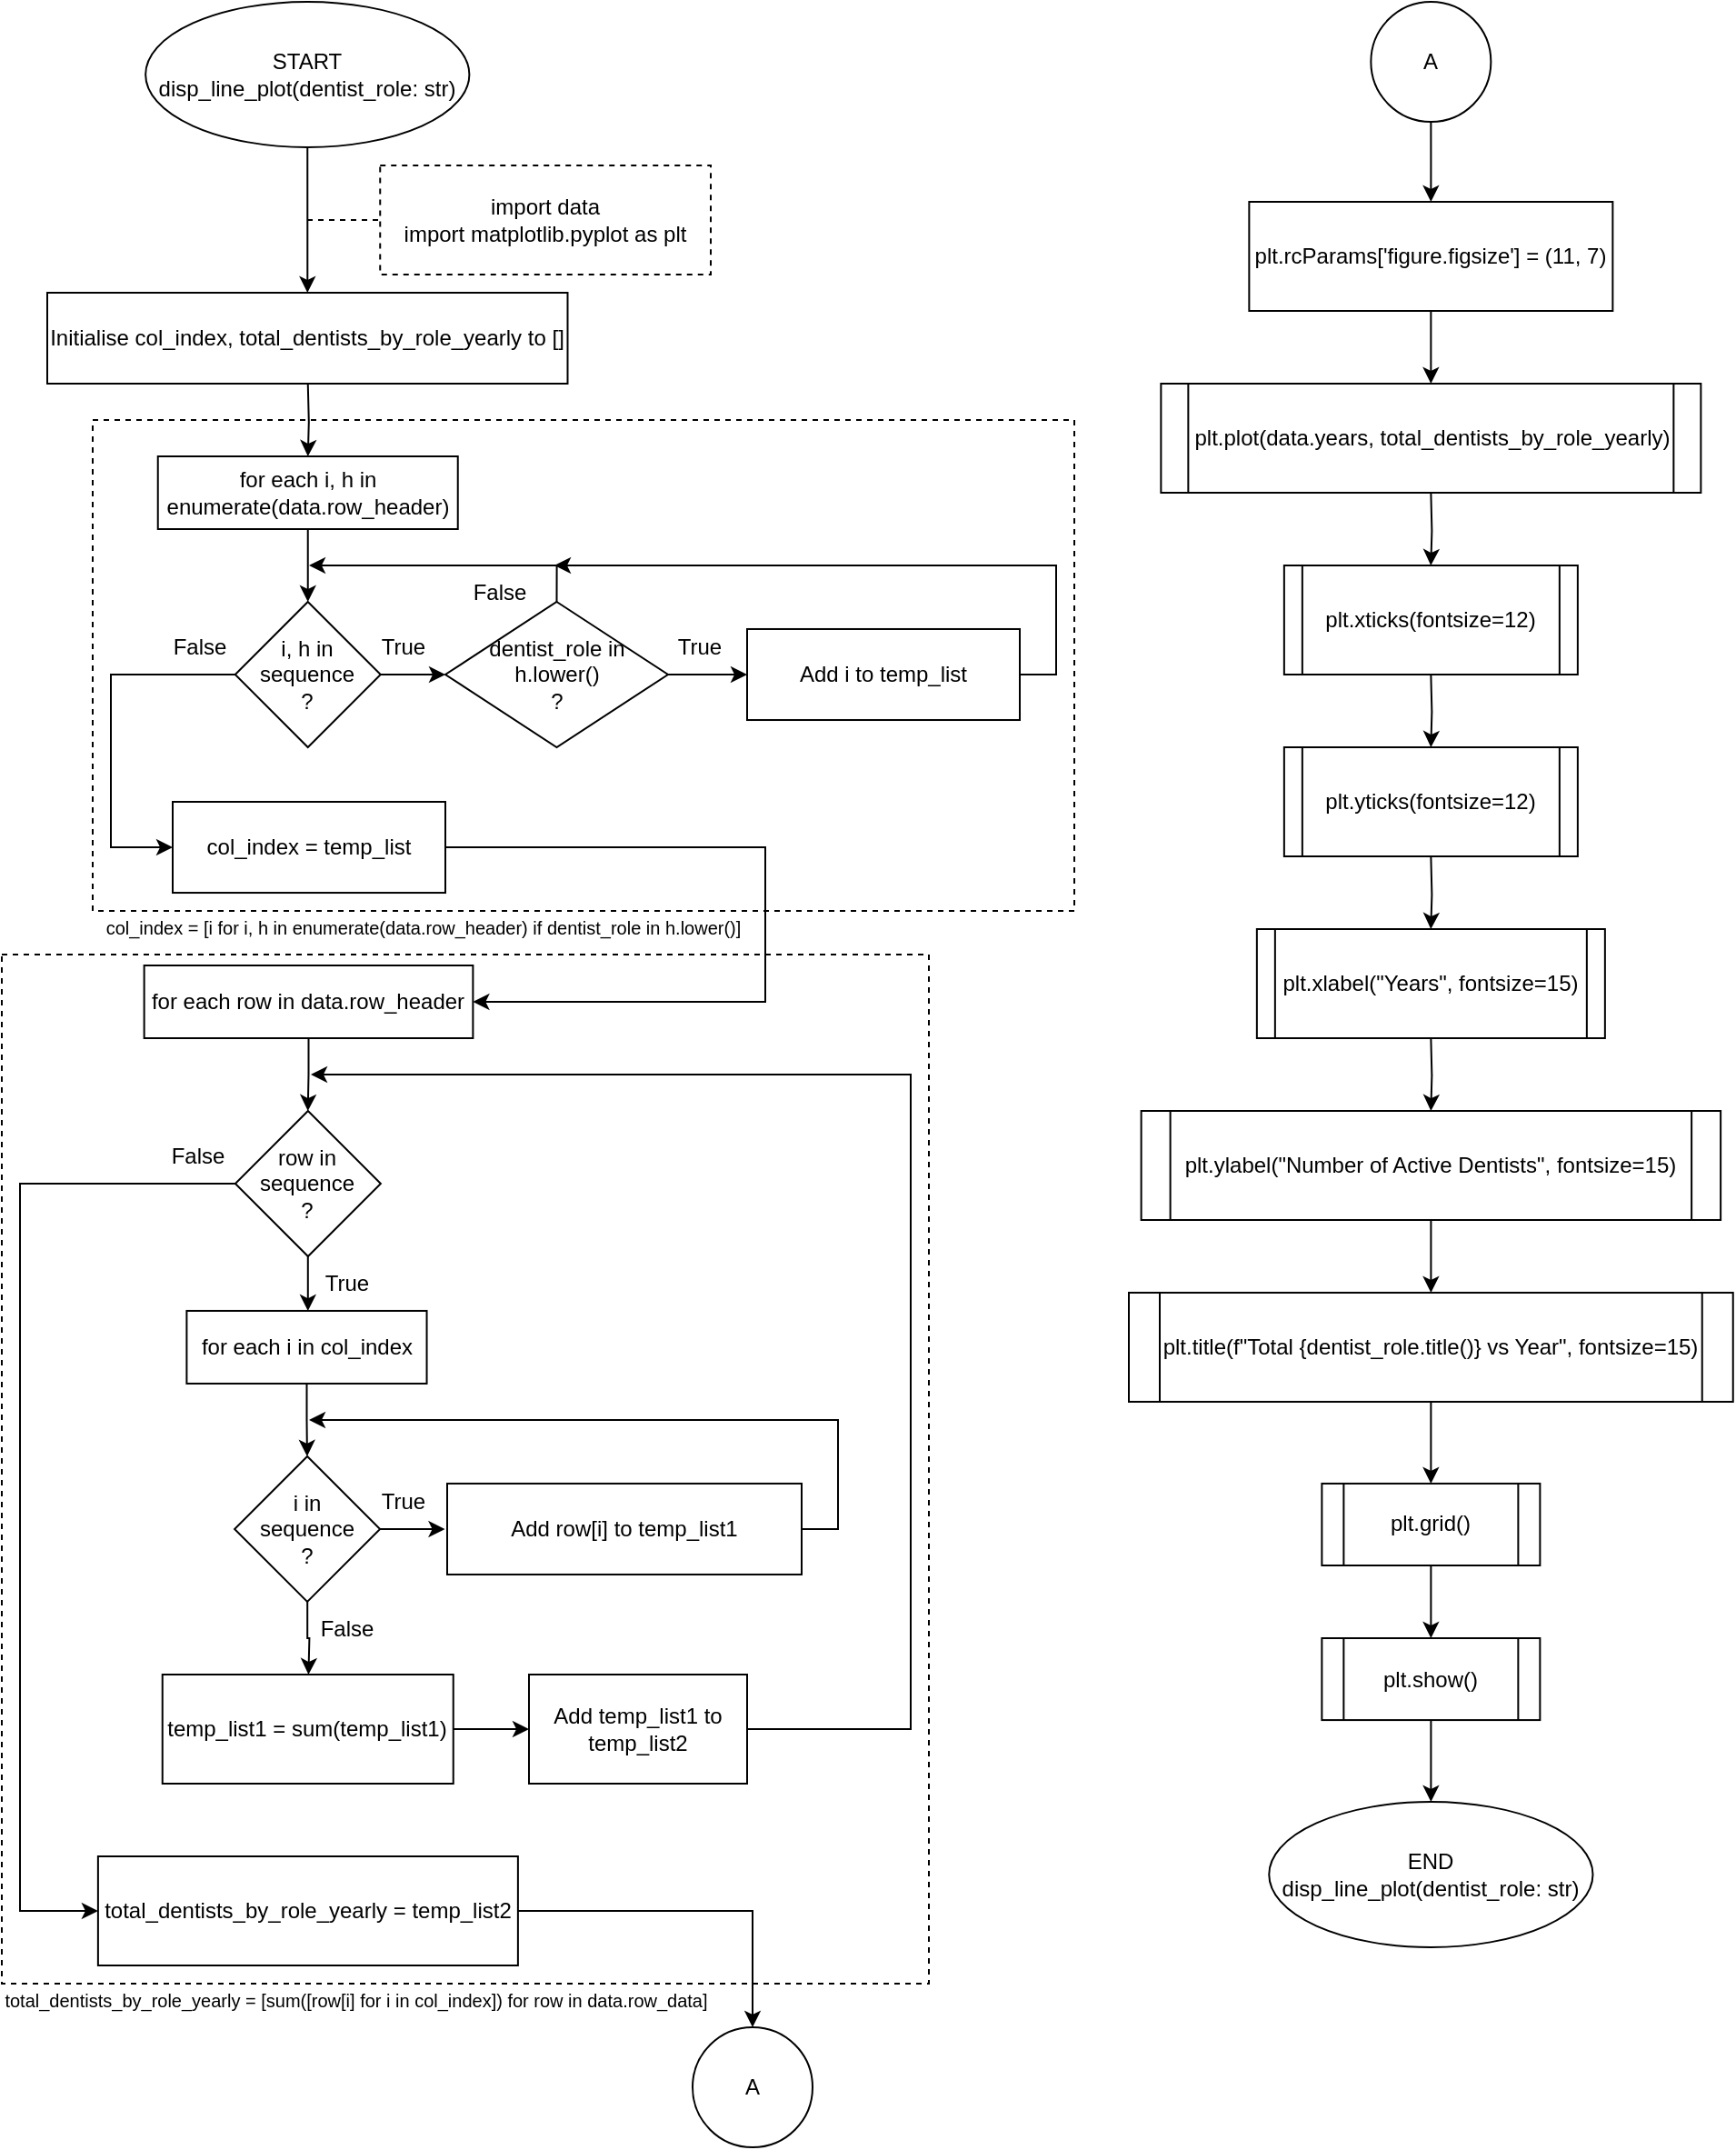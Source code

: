 <mxfile version="20.7.4" type="github">
  <diagram id="6FLrMFgQbfJtDDahF8CN" name="Page-1">
    <mxGraphModel dx="1002" dy="573" grid="1" gridSize="10" guides="1" tooltips="1" connect="1" arrows="1" fold="1" page="1" pageScale="1" pageWidth="850" pageHeight="1100" math="0" shadow="0">
      <root>
        <mxCell id="0" />
        <mxCell id="1" parent="0" />
        <mxCell id="5yiq2FlFYGB0BDq1m2_S-84" value="" style="rounded=0;whiteSpace=wrap;html=1;glass=0;fillColor=none;dashed=1;" parent="1" vertex="1">
          <mxGeometry x="60" y="524" width="510" height="566" as="geometry" />
        </mxCell>
        <mxCell id="5yiq2FlFYGB0BDq1m2_S-25" value="" style="rounded=0;whiteSpace=wrap;html=1;glass=0;fillColor=none;dashed=1;" parent="1" vertex="1">
          <mxGeometry x="110" y="230" width="540" height="270" as="geometry" />
        </mxCell>
        <mxCell id="5yiq2FlFYGB0BDq1m2_S-1" value="" style="edgeStyle=orthogonalEdgeStyle;rounded=0;orthogonalLoop=1;jettySize=auto;html=1;" parent="1" source="5yiq2FlFYGB0BDq1m2_S-2" target="5yiq2FlFYGB0BDq1m2_S-3" edge="1">
          <mxGeometry relative="1" as="geometry" />
        </mxCell>
        <mxCell id="5yiq2FlFYGB0BDq1m2_S-2" value="START&lt;br&gt;disp_line_plot(dentist_role: str)" style="ellipse;whiteSpace=wrap;html=1;rounded=0;" parent="1" vertex="1">
          <mxGeometry x="139.07" width="178.12" height="80" as="geometry" />
        </mxCell>
        <mxCell id="5yiq2FlFYGB0BDq1m2_S-3" value="Initialise col_index,&amp;nbsp;total_dentists_by_role_yearly to []" style="whiteSpace=wrap;html=1;rounded=0;" parent="1" vertex="1">
          <mxGeometry x="85" y="160" width="286.25" height="50" as="geometry" />
        </mxCell>
        <mxCell id="5yiq2FlFYGB0BDq1m2_S-4" value="import data&lt;br&gt;import matplotlib.pyplot as plt" style="rounded=0;whiteSpace=wrap;html=1;glass=0;dashed=1;" parent="1" vertex="1">
          <mxGeometry x="268.12" y="90" width="181.88" height="60" as="geometry" />
        </mxCell>
        <mxCell id="5yiq2FlFYGB0BDq1m2_S-5" value="" style="endArrow=none;dashed=1;html=1;rounded=0;strokeColor=default;entryX=0;entryY=0.5;entryDx=0;entryDy=0;" parent="1" target="5yiq2FlFYGB0BDq1m2_S-4" edge="1">
          <mxGeometry width="50" height="50" relative="1" as="geometry">
            <mxPoint x="228" y="120" as="sourcePoint" />
            <mxPoint x="420.12" y="340" as="targetPoint" />
          </mxGeometry>
        </mxCell>
        <mxCell id="5yiq2FlFYGB0BDq1m2_S-6" value="" style="edgeStyle=orthogonalEdgeStyle;rounded=0;orthogonalLoop=1;jettySize=auto;html=1;" parent="1" target="5yiq2FlFYGB0BDq1m2_S-8" edge="1">
          <mxGeometry relative="1" as="geometry">
            <mxPoint x="228.375" y="210" as="sourcePoint" />
          </mxGeometry>
        </mxCell>
        <mxCell id="5yiq2FlFYGB0BDq1m2_S-7" value="" style="edgeStyle=orthogonalEdgeStyle;rounded=0;orthogonalLoop=1;jettySize=auto;html=1;" parent="1" source="5yiq2FlFYGB0BDq1m2_S-8" target="5yiq2FlFYGB0BDq1m2_S-11" edge="1">
          <mxGeometry relative="1" as="geometry" />
        </mxCell>
        <mxCell id="5yiq2FlFYGB0BDq1m2_S-8" value="for each i, h in enumerate(data.row_header)" style="rounded=0;whiteSpace=wrap;html=1;" parent="1" vertex="1">
          <mxGeometry x="145.87" y="250" width="165" height="40" as="geometry" />
        </mxCell>
        <mxCell id="5yiq2FlFYGB0BDq1m2_S-9" value="" style="edgeStyle=orthogonalEdgeStyle;rounded=0;orthogonalLoop=1;jettySize=auto;html=1;" parent="1" source="5yiq2FlFYGB0BDq1m2_S-11" target="5yiq2FlFYGB0BDq1m2_S-14" edge="1">
          <mxGeometry relative="1" as="geometry" />
        </mxCell>
        <mxCell id="5yiq2FlFYGB0BDq1m2_S-24" style="edgeStyle=orthogonalEdgeStyle;rounded=0;orthogonalLoop=1;jettySize=auto;html=1;exitX=0;exitY=0.5;exitDx=0;exitDy=0;entryX=0;entryY=0.5;entryDx=0;entryDy=0;" parent="1" source="5yiq2FlFYGB0BDq1m2_S-11" target="5yiq2FlFYGB0BDq1m2_S-23" edge="1">
          <mxGeometry relative="1" as="geometry">
            <mxPoint x="120" y="470" as="targetPoint" />
            <Array as="points">
              <mxPoint x="120" y="370" />
              <mxPoint x="120" y="465" />
            </Array>
          </mxGeometry>
        </mxCell>
        <mxCell id="5yiq2FlFYGB0BDq1m2_S-11" value="i, h in sequence&lt;br&gt;?" style="rhombus;whiteSpace=wrap;html=1;" parent="1" vertex="1">
          <mxGeometry x="188.37" y="330" width="80" height="80" as="geometry" />
        </mxCell>
        <mxCell id="5yiq2FlFYGB0BDq1m2_S-12" value="" style="edgeStyle=orthogonalEdgeStyle;rounded=0;orthogonalLoop=1;jettySize=auto;html=1;" parent="1" source="5yiq2FlFYGB0BDq1m2_S-14" target="5yiq2FlFYGB0BDq1m2_S-17" edge="1">
          <mxGeometry relative="1" as="geometry" />
        </mxCell>
        <mxCell id="5yiq2FlFYGB0BDq1m2_S-13" style="edgeStyle=orthogonalEdgeStyle;rounded=0;orthogonalLoop=1;jettySize=auto;html=1;exitX=0.5;exitY=0;exitDx=0;exitDy=0;" parent="1" source="5yiq2FlFYGB0BDq1m2_S-14" edge="1">
          <mxGeometry relative="1" as="geometry">
            <mxPoint x="229" y="310" as="targetPoint" />
            <Array as="points">
              <mxPoint x="365" y="310" />
            </Array>
          </mxGeometry>
        </mxCell>
        <mxCell id="5yiq2FlFYGB0BDq1m2_S-14" value="dentist_role in h.lower()&lt;br&gt;?" style="rhombus;whiteSpace=wrap;html=1;" parent="1" vertex="1">
          <mxGeometry x="304" y="330" width="122.5" height="80" as="geometry" />
        </mxCell>
        <mxCell id="5yiq2FlFYGB0BDq1m2_S-15" value="True" style="text;html=1;strokeColor=none;fillColor=none;align=center;verticalAlign=middle;whiteSpace=wrap;rounded=0;" parent="1" vertex="1">
          <mxGeometry x="250.87" y="340" width="60" height="30" as="geometry" />
        </mxCell>
        <mxCell id="5yiq2FlFYGB0BDq1m2_S-22" style="edgeStyle=orthogonalEdgeStyle;rounded=0;orthogonalLoop=1;jettySize=auto;html=1;exitX=1;exitY=0.5;exitDx=0;exitDy=0;entryX=1;entryY=0;entryDx=0;entryDy=0;" parent="1" source="5yiq2FlFYGB0BDq1m2_S-17" target="5yiq2FlFYGB0BDq1m2_S-20" edge="1">
          <mxGeometry relative="1" as="geometry">
            <mxPoint x="640" y="310" as="targetPoint" />
            <Array as="points">
              <mxPoint x="640" y="370" />
              <mxPoint x="640" y="310" />
            </Array>
          </mxGeometry>
        </mxCell>
        <mxCell id="5yiq2FlFYGB0BDq1m2_S-17" value="Add i to temp_list" style="rounded=0;whiteSpace=wrap;html=1;" parent="1" vertex="1">
          <mxGeometry x="470" y="344.99" width="150" height="50.02" as="geometry" />
        </mxCell>
        <mxCell id="5yiq2FlFYGB0BDq1m2_S-19" value="True" style="text;html=1;strokeColor=none;fillColor=none;align=center;verticalAlign=middle;whiteSpace=wrap;rounded=0;" parent="1" vertex="1">
          <mxGeometry x="414" y="340" width="60" height="30" as="geometry" />
        </mxCell>
        <mxCell id="5yiq2FlFYGB0BDq1m2_S-20" value="False" style="text;html=1;strokeColor=none;fillColor=none;align=center;verticalAlign=middle;whiteSpace=wrap;rounded=0;" parent="1" vertex="1">
          <mxGeometry x="304" y="310" width="60" height="30" as="geometry" />
        </mxCell>
        <mxCell id="5yiq2FlFYGB0BDq1m2_S-21" value="False" style="text;html=1;strokeColor=none;fillColor=none;align=center;verticalAlign=middle;whiteSpace=wrap;rounded=0;" parent="1" vertex="1">
          <mxGeometry x="139.07" y="340" width="60" height="30" as="geometry" />
        </mxCell>
        <mxCell id="5yiq2FlFYGB0BDq1m2_S-27" style="edgeStyle=orthogonalEdgeStyle;rounded=0;orthogonalLoop=1;jettySize=auto;html=1;exitX=1;exitY=0.5;exitDx=0;exitDy=0;entryX=1;entryY=0.5;entryDx=0;entryDy=0;" parent="1" source="5yiq2FlFYGB0BDq1m2_S-23" target="5yiq2FlFYGB0BDq1m2_S-29" edge="1">
          <mxGeometry relative="1" as="geometry">
            <mxPoint x="304" y="540" as="targetPoint" />
            <Array as="points">
              <mxPoint x="480" y="465" />
              <mxPoint x="480" y="550" />
            </Array>
          </mxGeometry>
        </mxCell>
        <mxCell id="5yiq2FlFYGB0BDq1m2_S-23" value="col_index = temp_list" style="rounded=0;whiteSpace=wrap;html=1;" parent="1" vertex="1">
          <mxGeometry x="154" y="440" width="150" height="50.02" as="geometry" />
        </mxCell>
        <mxCell id="5yiq2FlFYGB0BDq1m2_S-26" value="&lt;font style=&quot;font-size: 10px;&quot;&gt;col_index = [i for i, h in enumerate(data.row_header) if dentist_role in h.lower()]&lt;/font&gt;" style="text;html=1;strokeColor=none;fillColor=none;align=center;verticalAlign=middle;whiteSpace=wrap;rounded=0;glass=0;dashed=1;" parent="1" vertex="1">
          <mxGeometry x="114" y="494" width="356" height="30" as="geometry" />
        </mxCell>
        <mxCell id="5yiq2FlFYGB0BDq1m2_S-28" value="" style="edgeStyle=orthogonalEdgeStyle;rounded=0;orthogonalLoop=1;jettySize=auto;html=1;" parent="1" source="5yiq2FlFYGB0BDq1m2_S-29" edge="1">
          <mxGeometry relative="1" as="geometry">
            <mxPoint x="228.37" y="610" as="targetPoint" />
          </mxGeometry>
        </mxCell>
        <mxCell id="5yiq2FlFYGB0BDq1m2_S-29" value="for each row in data.row_header" style="rounded=0;whiteSpace=wrap;html=1;" parent="1" vertex="1">
          <mxGeometry x="138.32" y="530" width="180.87" height="40" as="geometry" />
        </mxCell>
        <mxCell id="5yiq2FlFYGB0BDq1m2_S-61" value="" style="edgeStyle=orthogonalEdgeStyle;rounded=0;orthogonalLoop=1;jettySize=auto;html=1;" parent="1" source="5yiq2FlFYGB0BDq1m2_S-44" edge="1">
          <mxGeometry relative="1" as="geometry">
            <mxPoint x="228.4" y="720.03" as="targetPoint" />
          </mxGeometry>
        </mxCell>
        <mxCell id="5yiq2FlFYGB0BDq1m2_S-82" style="edgeStyle=orthogonalEdgeStyle;rounded=0;orthogonalLoop=1;jettySize=auto;html=1;exitX=0;exitY=0.5;exitDx=0;exitDy=0;entryX=0;entryY=0.5;entryDx=0;entryDy=0;" parent="1" source="5yiq2FlFYGB0BDq1m2_S-44" target="5yiq2FlFYGB0BDq1m2_S-80" edge="1">
          <mxGeometry relative="1" as="geometry">
            <mxPoint x="70" y="1050" as="targetPoint" />
            <Array as="points">
              <mxPoint x="70" y="650" />
              <mxPoint x="70" y="1050" />
            </Array>
          </mxGeometry>
        </mxCell>
        <mxCell id="5yiq2FlFYGB0BDq1m2_S-44" value="row in&lt;br&gt;sequence&lt;br&gt;?" style="rhombus;whiteSpace=wrap;html=1;" parent="1" vertex="1">
          <mxGeometry x="188.44" y="610" width="80" height="80" as="geometry" />
        </mxCell>
        <mxCell id="5yiq2FlFYGB0BDq1m2_S-49" value="False" style="text;html=1;strokeColor=none;fillColor=none;align=center;verticalAlign=middle;whiteSpace=wrap;rounded=0;" parent="1" vertex="1">
          <mxGeometry x="138.32" y="620" width="60" height="30" as="geometry" />
        </mxCell>
        <mxCell id="5yiq2FlFYGB0BDq1m2_S-75" value="" style="edgeStyle=orthogonalEdgeStyle;rounded=0;orthogonalLoop=1;jettySize=auto;html=1;" parent="1" source="5yiq2FlFYGB0BDq1m2_S-52" target="5yiq2FlFYGB0BDq1m2_S-74" edge="1">
          <mxGeometry relative="1" as="geometry" />
        </mxCell>
        <mxCell id="5yiq2FlFYGB0BDq1m2_S-52" value="temp_list1 = sum(temp_list1)" style="whiteSpace=wrap;html=1;rounded=0;" parent="1" vertex="1">
          <mxGeometry x="148.37" y="920" width="160" height="60" as="geometry" />
        </mxCell>
        <mxCell id="5yiq2FlFYGB0BDq1m2_S-62" value="" style="edgeStyle=orthogonalEdgeStyle;rounded=0;orthogonalLoop=1;jettySize=auto;html=1;" parent="1" source="5yiq2FlFYGB0BDq1m2_S-63" edge="1">
          <mxGeometry relative="1" as="geometry">
            <mxPoint x="227.98" y="799.97" as="targetPoint" />
          </mxGeometry>
        </mxCell>
        <mxCell id="5yiq2FlFYGB0BDq1m2_S-63" value="for each i in col_index" style="rounded=0;whiteSpace=wrap;html=1;" parent="1" vertex="1">
          <mxGeometry x="161.7" y="719.97" width="132.07" height="40" as="geometry" />
        </mxCell>
        <mxCell id="5yiq2FlFYGB0BDq1m2_S-73" value="" style="edgeStyle=orthogonalEdgeStyle;rounded=0;orthogonalLoop=1;jettySize=auto;html=1;" parent="1" source="5yiq2FlFYGB0BDq1m2_S-65" edge="1">
          <mxGeometry relative="1" as="geometry">
            <mxPoint x="228.7" y="920" as="targetPoint" />
          </mxGeometry>
        </mxCell>
        <mxCell id="5yiq2FlFYGB0BDq1m2_S-65" value="i in&lt;br&gt;sequence&lt;br&gt;?" style="rhombus;whiteSpace=wrap;html=1;" parent="1" vertex="1">
          <mxGeometry x="188.05" y="799.97" width="80" height="80" as="geometry" />
        </mxCell>
        <mxCell id="5yiq2FlFYGB0BDq1m2_S-66" value="" style="edgeStyle=orthogonalEdgeStyle;rounded=0;orthogonalLoop=1;jettySize=auto;html=1;" parent="1" edge="1">
          <mxGeometry relative="1" as="geometry">
            <mxPoint x="268.007" y="840.013" as="sourcePoint" />
            <mxPoint x="303.747" y="840.013" as="targetPoint" />
          </mxGeometry>
        </mxCell>
        <mxCell id="5yiq2FlFYGB0BDq1m2_S-67" value="True" style="text;html=1;strokeColor=none;fillColor=none;align=center;verticalAlign=middle;whiteSpace=wrap;rounded=0;" parent="1" vertex="1">
          <mxGeometry x="250.55" y="809.97" width="60" height="30" as="geometry" />
        </mxCell>
        <mxCell id="5yiq2FlFYGB0BDq1m2_S-71" style="edgeStyle=orthogonalEdgeStyle;rounded=0;orthogonalLoop=1;jettySize=auto;html=1;exitX=1;exitY=0.5;exitDx=0;exitDy=0;" parent="1" source="5yiq2FlFYGB0BDq1m2_S-70" edge="1">
          <mxGeometry relative="1" as="geometry">
            <mxPoint x="229" y="780" as="targetPoint" />
            <Array as="points">
              <mxPoint x="520" y="840" />
              <mxPoint x="520" y="780" />
              <mxPoint x="230" y="780" />
            </Array>
          </mxGeometry>
        </mxCell>
        <mxCell id="5yiq2FlFYGB0BDq1m2_S-70" value="Add row[i] to temp_list1" style="rounded=0;whiteSpace=wrap;html=1;" parent="1" vertex="1">
          <mxGeometry x="305" y="814.96" width="195" height="50.02" as="geometry" />
        </mxCell>
        <mxCell id="5yiq2FlFYGB0BDq1m2_S-76" style="edgeStyle=orthogonalEdgeStyle;rounded=0;orthogonalLoop=1;jettySize=auto;html=1;exitX=1;exitY=0.5;exitDx=0;exitDy=0;" parent="1" source="5yiq2FlFYGB0BDq1m2_S-74" edge="1">
          <mxGeometry relative="1" as="geometry">
            <mxPoint x="230" y="590" as="targetPoint" />
            <Array as="points">
              <mxPoint x="560" y="950" />
            </Array>
          </mxGeometry>
        </mxCell>
        <mxCell id="5yiq2FlFYGB0BDq1m2_S-74" value="Add temp_list1 to temp_list2" style="whiteSpace=wrap;html=1;rounded=0;" parent="1" vertex="1">
          <mxGeometry x="350.0" y="920" width="120" height="60" as="geometry" />
        </mxCell>
        <mxCell id="5yiq2FlFYGB0BDq1m2_S-77" value="False" style="text;html=1;strokeColor=none;fillColor=none;align=center;verticalAlign=middle;whiteSpace=wrap;rounded=0;" parent="1" vertex="1">
          <mxGeometry x="220" y="879.97" width="60" height="30" as="geometry" />
        </mxCell>
        <mxCell id="5yiq2FlFYGB0BDq1m2_S-86" style="edgeStyle=orthogonalEdgeStyle;rounded=0;orthogonalLoop=1;jettySize=auto;html=1;exitX=1;exitY=0.5;exitDx=0;exitDy=0;" parent="1" source="5yiq2FlFYGB0BDq1m2_S-80" target="5yiq2FlFYGB0BDq1m2_S-87" edge="1">
          <mxGeometry relative="1" as="geometry">
            <mxPoint x="480" y="1120" as="targetPoint" />
          </mxGeometry>
        </mxCell>
        <mxCell id="5yiq2FlFYGB0BDq1m2_S-80" value="total_dentists_by_role_yearly&amp;nbsp;= temp_list2" style="whiteSpace=wrap;html=1;rounded=0;" parent="1" vertex="1">
          <mxGeometry x="112.94" y="1020" width="231" height="60" as="geometry" />
        </mxCell>
        <mxCell id="5yiq2FlFYGB0BDq1m2_S-85" value="&lt;font style=&quot;font-size: 10px;&quot;&gt;total_dentists_by_role_yearly = [sum([row[i] for i in col_index]) for row in data.row_data]&lt;/font&gt;" style="text;html=1;strokeColor=none;fillColor=none;align=center;verticalAlign=middle;whiteSpace=wrap;rounded=0;glass=0;dashed=1;" parent="1" vertex="1">
          <mxGeometry x="60" y="1084" width="390" height="30" as="geometry" />
        </mxCell>
        <mxCell id="5yiq2FlFYGB0BDq1m2_S-87" value="A" style="ellipse;whiteSpace=wrap;html=1;aspect=fixed;" parent="1" vertex="1">
          <mxGeometry x="440" y="1114" width="66" height="66" as="geometry" />
        </mxCell>
        <mxCell id="5yiq2FlFYGB0BDq1m2_S-88" value="True" style="text;html=1;strokeColor=none;fillColor=none;align=center;verticalAlign=middle;whiteSpace=wrap;rounded=0;" parent="1" vertex="1">
          <mxGeometry x="220" y="689.97" width="60" height="30" as="geometry" />
        </mxCell>
        <mxCell id="5yiq2FlFYGB0BDq1m2_S-91" value="" style="edgeStyle=orthogonalEdgeStyle;rounded=0;orthogonalLoop=1;jettySize=auto;html=1;" parent="1" source="5yiq2FlFYGB0BDq1m2_S-89" edge="1">
          <mxGeometry relative="1" as="geometry">
            <mxPoint x="846.18" y="110" as="targetPoint" />
          </mxGeometry>
        </mxCell>
        <mxCell id="5yiq2FlFYGB0BDq1m2_S-89" value="A" style="ellipse;whiteSpace=wrap;html=1;aspect=fixed;" parent="1" vertex="1">
          <mxGeometry x="813.18" width="66" height="66" as="geometry" />
        </mxCell>
        <mxCell id="5yiq2FlFYGB0BDq1m2_S-94" value="" style="edgeStyle=orthogonalEdgeStyle;rounded=0;orthogonalLoop=1;jettySize=auto;html=1;" parent="1" source="5yiq2FlFYGB0BDq1m2_S-92" target="5yiq2FlFYGB0BDq1m2_S-93" edge="1">
          <mxGeometry relative="1" as="geometry" />
        </mxCell>
        <mxCell id="5yiq2FlFYGB0BDq1m2_S-92" value="plt.rcParams[&#39;figure.figsize&#39;] = (11, 7)" style="rounded=0;whiteSpace=wrap;html=1;" parent="1" vertex="1">
          <mxGeometry x="746.18" y="110" width="200" height="60" as="geometry" />
        </mxCell>
        <mxCell id="5yiq2FlFYGB0BDq1m2_S-93" value="plt.plot(data.years, total_dentists_by_role_yearly)" style="shape=process;whiteSpace=wrap;html=1;backgroundOutline=1;rounded=0;size=0.05;" parent="1" vertex="1">
          <mxGeometry x="697.68" y="210" width="297" height="60" as="geometry" />
        </mxCell>
        <mxCell id="5yiq2FlFYGB0BDq1m2_S-95" value="" style="edgeStyle=orthogonalEdgeStyle;rounded=0;orthogonalLoop=1;jettySize=auto;html=1;" parent="1" target="5yiq2FlFYGB0BDq1m2_S-96" edge="1">
          <mxGeometry relative="1" as="geometry">
            <mxPoint x="846.18" y="270" as="sourcePoint" />
          </mxGeometry>
        </mxCell>
        <mxCell id="5yiq2FlFYGB0BDq1m2_S-96" value="plt.xticks(fontsize=12)" style="shape=process;whiteSpace=wrap;html=1;backgroundOutline=1;rounded=0;size=0.062;" parent="1" vertex="1">
          <mxGeometry x="765.43" y="310" width="161.5" height="60" as="geometry" />
        </mxCell>
        <mxCell id="5yiq2FlFYGB0BDq1m2_S-97" value="" style="edgeStyle=orthogonalEdgeStyle;rounded=0;orthogonalLoop=1;jettySize=auto;html=1;" parent="1" edge="1">
          <mxGeometry relative="1" as="geometry">
            <mxPoint x="846.18" y="370" as="sourcePoint" />
            <mxPoint x="846.18" y="410" as="targetPoint" />
          </mxGeometry>
        </mxCell>
        <mxCell id="5yiq2FlFYGB0BDq1m2_S-99" value="" style="edgeStyle=orthogonalEdgeStyle;rounded=0;orthogonalLoop=1;jettySize=auto;html=1;" parent="1" target="5yiq2FlFYGB0BDq1m2_S-100" edge="1">
          <mxGeometry relative="1" as="geometry">
            <mxPoint x="846.18" y="470" as="sourcePoint" />
          </mxGeometry>
        </mxCell>
        <mxCell id="5yiq2FlFYGB0BDq1m2_S-100" value="plt.xlabel(&quot;Years&quot;, fontsize=15)" style="shape=process;whiteSpace=wrap;html=1;backgroundOutline=1;rounded=0;size=0.052;" parent="1" vertex="1">
          <mxGeometry x="750.43" y="510" width="191.5" height="60" as="geometry" />
        </mxCell>
        <mxCell id="5yiq2FlFYGB0BDq1m2_S-101" value="" style="edgeStyle=orthogonalEdgeStyle;rounded=0;orthogonalLoop=1;jettySize=auto;html=1;" parent="1" edge="1">
          <mxGeometry relative="1" as="geometry">
            <mxPoint x="846.18" y="570" as="sourcePoint" />
            <mxPoint x="846.18" y="610" as="targetPoint" />
          </mxGeometry>
        </mxCell>
        <mxCell id="5yiq2FlFYGB0BDq1m2_S-103" value="plt.yticks(fontsize=12)" style="shape=process;whiteSpace=wrap;html=1;backgroundOutline=1;rounded=0;size=0.062;" parent="1" vertex="1">
          <mxGeometry x="765.43" y="410" width="161.5" height="60" as="geometry" />
        </mxCell>
        <mxCell id="5yiq2FlFYGB0BDq1m2_S-106" value="" style="edgeStyle=orthogonalEdgeStyle;rounded=0;orthogonalLoop=1;jettySize=auto;html=1;" parent="1" source="5yiq2FlFYGB0BDq1m2_S-104" target="5yiq2FlFYGB0BDq1m2_S-105" edge="1">
          <mxGeometry relative="1" as="geometry" />
        </mxCell>
        <mxCell id="5yiq2FlFYGB0BDq1m2_S-104" value="plt.ylabel(&quot;Number of Active Dentists&quot;, fontsize=15)" style="shape=process;whiteSpace=wrap;html=1;backgroundOutline=1;rounded=0;size=0.051;" parent="1" vertex="1">
          <mxGeometry x="686.81" y="610" width="318.75" height="60" as="geometry" />
        </mxCell>
        <mxCell id="5yiq2FlFYGB0BDq1m2_S-108" value="" style="edgeStyle=orthogonalEdgeStyle;rounded=0;orthogonalLoop=1;jettySize=auto;html=1;" parent="1" source="5yiq2FlFYGB0BDq1m2_S-105" target="5yiq2FlFYGB0BDq1m2_S-107" edge="1">
          <mxGeometry relative="1" as="geometry" />
        </mxCell>
        <mxCell id="5yiq2FlFYGB0BDq1m2_S-105" value="plt.title(f&quot;Total {dentist_role.title()} vs Year&quot;, fontsize=15)" style="shape=process;whiteSpace=wrap;html=1;backgroundOutline=1;rounded=0;size=0.051;" parent="1" vertex="1">
          <mxGeometry x="680" y="709.97" width="332.37" height="60" as="geometry" />
        </mxCell>
        <mxCell id="5yiq2FlFYGB0BDq1m2_S-110" value="" style="edgeStyle=orthogonalEdgeStyle;rounded=0;orthogonalLoop=1;jettySize=auto;html=1;" parent="1" source="5yiq2FlFYGB0BDq1m2_S-107" target="5yiq2FlFYGB0BDq1m2_S-109" edge="1">
          <mxGeometry relative="1" as="geometry" />
        </mxCell>
        <mxCell id="5yiq2FlFYGB0BDq1m2_S-107" value="plt.grid()" style="shape=process;whiteSpace=wrap;html=1;backgroundOutline=1;" parent="1" vertex="1">
          <mxGeometry x="786.19" y="814.96" width="120" height="45.04" as="geometry" />
        </mxCell>
        <mxCell id="5yiq2FlFYGB0BDq1m2_S-113" value="" style="edgeStyle=orthogonalEdgeStyle;rounded=0;orthogonalLoop=1;jettySize=auto;html=1;" parent="1" source="5yiq2FlFYGB0BDq1m2_S-109" target="5yiq2FlFYGB0BDq1m2_S-111" edge="1">
          <mxGeometry relative="1" as="geometry" />
        </mxCell>
        <mxCell id="5yiq2FlFYGB0BDq1m2_S-109" value="plt.show()" style="shape=process;whiteSpace=wrap;html=1;backgroundOutline=1;" parent="1" vertex="1">
          <mxGeometry x="786.18" y="900" width="120" height="45.04" as="geometry" />
        </mxCell>
        <mxCell id="5yiq2FlFYGB0BDq1m2_S-111" value="END&lt;br&gt;disp_line_plot(dentist_role: str)" style="ellipse;whiteSpace=wrap;html=1;rounded=0;" parent="1" vertex="1">
          <mxGeometry x="757.13" y="990" width="178.12" height="80" as="geometry" />
        </mxCell>
      </root>
    </mxGraphModel>
  </diagram>
</mxfile>
